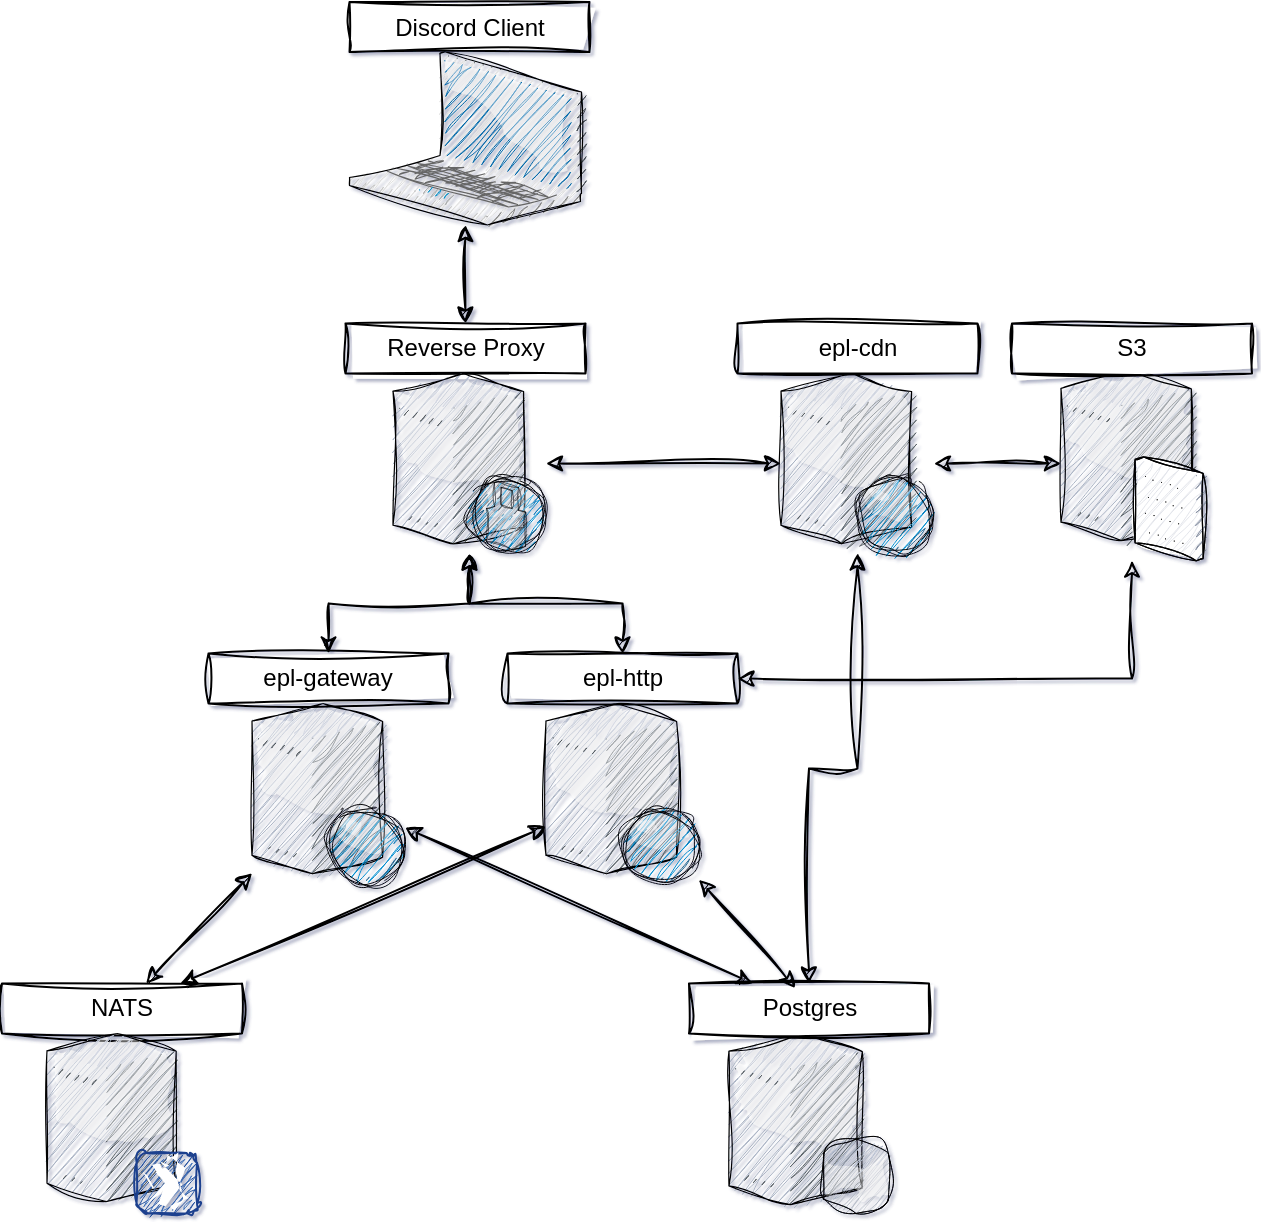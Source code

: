 <mxfile version="24.0.8" type="device">
  <diagram name="Page-1" id="CiE7mDeyJ3wcP-W5cr0o">
    <mxGraphModel dx="1434" dy="820" grid="0" gridSize="10" guides="1" tooltips="1" connect="1" arrows="1" fold="1" page="1" pageScale="1" pageWidth="850" pageHeight="1100" background="none" math="0" shadow="1">
      <root>
        <mxCell id="0" />
        <mxCell id="1" parent="0" />
        <mxCell id="uBDWUF6Y4Qe8-752rZJB-2" value="" style="verticalLabelPosition=bottom;sketch=1;aspect=fixed;html=1;verticalAlign=top;strokeColor=none;align=center;outlineConnect=0;shape=mxgraph.citrix.file_server;curveFitting=1;jiggle=2;" parent="1" vertex="1">
          <mxGeometry x="539.5" y="192.25" width="71" height="97" as="geometry" />
        </mxCell>
        <mxCell id="uBDWUF6Y4Qe8-752rZJB-4" value="" style="verticalLabelPosition=bottom;sketch=1;aspect=fixed;html=1;verticalAlign=top;strokeColor=none;align=center;outlineConnect=0;shape=mxgraph.citrix.web_server;curveFitting=1;jiggle=2;" parent="1" vertex="1">
          <mxGeometry x="135" y="360.75" width="76.5" height="90" as="geometry" />
        </mxCell>
        <mxCell id="uBDWUF6Y4Qe8-752rZJB-6" value="" style="verticalLabelPosition=bottom;sketch=1;aspect=fixed;html=1;verticalAlign=top;strokeColor=none;align=center;outlineConnect=0;shape=mxgraph.citrix.web_server;curveFitting=1;jiggle=2;" parent="1" vertex="1">
          <mxGeometry x="282" y="360.75" width="76.5" height="90" as="geometry" />
        </mxCell>
        <mxCell id="uBDWUF6Y4Qe8-752rZJB-8" style="edgeStyle=orthogonalEdgeStyle;rounded=0;orthogonalLoop=1;jettySize=auto;html=1;shadow=0;startArrow=classic;startFill=1;sketch=1;curveFitting=1;jiggle=2;" parent="1" source="uBDWUF6Y4Qe8-752rZJB-7" target="uBDWUF6Y4Qe8-752rZJB-2" edge="1">
          <mxGeometry relative="1" as="geometry" />
        </mxCell>
        <mxCell id="7VaEzBqmtIyLzrMHQFaV-24" style="edgeStyle=orthogonalEdgeStyle;rounded=0;orthogonalLoop=1;jettySize=auto;html=1;entryX=0.5;entryY=0;entryDx=0;entryDy=0;startArrow=classic;startFill=1;sketch=1;curveFitting=1;jiggle=2;" parent="1" source="uBDWUF6Y4Qe8-752rZJB-7" target="uBDWUF6Y4Qe8-752rZJB-36" edge="1">
          <mxGeometry relative="1" as="geometry" />
        </mxCell>
        <mxCell id="uBDWUF6Y4Qe8-752rZJB-7" value="" style="verticalLabelPosition=bottom;sketch=1;aspect=fixed;html=1;verticalAlign=top;strokeColor=none;align=center;outlineConnect=0;shape=mxgraph.citrix.web_server;curveFitting=1;jiggle=2;" parent="1" vertex="1">
          <mxGeometry x="399.5" y="195.75" width="76.5" height="90" as="geometry" />
        </mxCell>
        <mxCell id="uBDWUF6Y4Qe8-752rZJB-32" style="edgeStyle=orthogonalEdgeStyle;rounded=0;orthogonalLoop=1;jettySize=auto;html=1;startArrow=classic;startFill=1;sketch=1;curveFitting=1;jiggle=2;" parent="1" source="uBDWUF6Y4Qe8-752rZJB-18" target="uBDWUF6Y4Qe8-752rZJB-2" edge="1">
          <mxGeometry relative="1" as="geometry" />
        </mxCell>
        <mxCell id="uBDWUF6Y4Qe8-752rZJB-18" value="&lt;div&gt;epl-http&lt;/div&gt;" style="rounded=0;whiteSpace=wrap;html=1;sketch=1;curveFitting=1;jiggle=2;" parent="1" vertex="1">
          <mxGeometry x="262.75" y="335.75" width="115" height="25" as="geometry" />
        </mxCell>
        <mxCell id="uBDWUF6Y4Qe8-752rZJB-19" value="&lt;div&gt;epl-gateway&lt;/div&gt;" style="rounded=0;whiteSpace=wrap;html=1;sketch=1;curveFitting=1;jiggle=2;" parent="1" vertex="1">
          <mxGeometry x="113.25" y="335.75" width="120" height="25" as="geometry" />
        </mxCell>
        <mxCell id="7VaEzBqmtIyLzrMHQFaV-3" style="edgeStyle=orthogonalEdgeStyle;rounded=0;orthogonalLoop=1;jettySize=auto;html=1;startArrow=classic;startFill=1;sketch=1;curveFitting=1;jiggle=2;" parent="1" source="uBDWUF6Y4Qe8-752rZJB-25" target="uBDWUF6Y4Qe8-752rZJB-41" edge="1">
          <mxGeometry relative="1" as="geometry" />
        </mxCell>
        <mxCell id="uBDWUF6Y4Qe8-752rZJB-25" value="" style="verticalLabelPosition=bottom;sketch=1;aspect=fixed;html=1;verticalAlign=top;strokeColor=none;align=center;outlineConnect=0;shape=mxgraph.citrix.laptop_2;curveFitting=1;jiggle=2;" parent="1" vertex="1">
          <mxGeometry x="183.75" y="35" width="116" height="86.5" as="geometry" />
        </mxCell>
        <mxCell id="uBDWUF6Y4Qe8-752rZJB-33" value="epl-cdn" style="rounded=0;whiteSpace=wrap;html=1;sketch=1;curveFitting=1;jiggle=2;" parent="1" vertex="1">
          <mxGeometry x="377.75" y="170.75" width="120" height="25" as="geometry" />
        </mxCell>
        <mxCell id="uBDWUF6Y4Qe8-752rZJB-34" value="S3" style="rounded=0;whiteSpace=wrap;html=1;sketch=1;curveFitting=1;jiggle=2;" parent="1" vertex="1">
          <mxGeometry x="515" y="170.75" width="120" height="25" as="geometry" />
        </mxCell>
        <mxCell id="uBDWUF6Y4Qe8-752rZJB-35" value="NATS" style="rounded=0;whiteSpace=wrap;html=1;fontStyle=0;sketch=1;curveFitting=1;jiggle=2;" parent="1" vertex="1">
          <mxGeometry x="10" y="500.75" width="120" height="25" as="geometry" />
        </mxCell>
        <mxCell id="uBDWUF6Y4Qe8-752rZJB-39" value="Discord Client" style="rounded=0;whiteSpace=wrap;html=1;sketch=1;curveFitting=1;jiggle=2;" parent="1" vertex="1">
          <mxGeometry x="183.75" y="10" width="120" height="25" as="geometry" />
        </mxCell>
        <mxCell id="7VaEzBqmtIyLzrMHQFaV-6" style="edgeStyle=orthogonalEdgeStyle;rounded=0;orthogonalLoop=1;jettySize=auto;html=1;startArrow=classic;startFill=1;sketch=1;curveFitting=1;jiggle=2;" parent="1" source="7VaEzBqmtIyLzrMHQFaV-9" target="uBDWUF6Y4Qe8-752rZJB-7" edge="1">
          <mxGeometry relative="1" as="geometry">
            <mxPoint x="280" y="240.75" as="sourcePoint" />
          </mxGeometry>
        </mxCell>
        <mxCell id="uBDWUF6Y4Qe8-752rZJB-41" value="Reverse Proxy" style="rounded=0;whiteSpace=wrap;html=1;sketch=1;curveFitting=1;jiggle=2;" parent="1" vertex="1">
          <mxGeometry x="181.75" y="170.75" width="120" height="25" as="geometry" />
        </mxCell>
        <mxCell id="7VaEzBqmtIyLzrMHQFaV-7" value="" style="verticalLabelPosition=bottom;sketch=1;aspect=fixed;html=1;verticalAlign=top;strokeColor=none;align=center;outlineConnect=0;shape=mxgraph.citrix.database_server;curveFitting=1;jiggle=2;" parent="1" vertex="1">
          <mxGeometry x="373.5" y="525.75" width="80" height="90" as="geometry" />
        </mxCell>
        <mxCell id="uBDWUF6Y4Qe8-752rZJB-36" value="Postgres" style="rounded=0;whiteSpace=wrap;html=1;sketch=1;curveFitting=1;jiggle=2;" parent="1" vertex="1">
          <mxGeometry x="353.5" y="500.75" width="120" height="25" as="geometry" />
        </mxCell>
        <mxCell id="7VaEzBqmtIyLzrMHQFaV-11" style="edgeStyle=orthogonalEdgeStyle;rounded=0;orthogonalLoop=1;jettySize=auto;html=1;entryX=0.5;entryY=0;entryDx=0;entryDy=0;startArrow=classic;startFill=1;sketch=1;curveFitting=1;jiggle=2;" parent="1" source="7VaEzBqmtIyLzrMHQFaV-9" target="uBDWUF6Y4Qe8-752rZJB-19" edge="1">
          <mxGeometry relative="1" as="geometry" />
        </mxCell>
        <mxCell id="7VaEzBqmtIyLzrMHQFaV-12" style="edgeStyle=orthogonalEdgeStyle;rounded=0;orthogonalLoop=1;jettySize=auto;html=1;startArrow=classic;startFill=1;sketch=1;curveFitting=1;jiggle=2;" parent="1" source="7VaEzBqmtIyLzrMHQFaV-9" target="uBDWUF6Y4Qe8-752rZJB-18" edge="1">
          <mxGeometry relative="1" as="geometry" />
        </mxCell>
        <mxCell id="7VaEzBqmtIyLzrMHQFaV-9" value="" style="verticalLabelPosition=bottom;sketch=1;aspect=fixed;html=1;verticalAlign=top;strokeColor=none;align=center;outlineConnect=0;shape=mxgraph.citrix.proxy_server;curveFitting=1;jiggle=2;" parent="1" vertex="1">
          <mxGeometry x="205.5" y="195.75" width="76.5" height="90" as="geometry" />
        </mxCell>
        <mxCell id="7VaEzBqmtIyLzrMHQFaV-15" value="" style="verticalLabelPosition=bottom;sketch=1;aspect=fixed;html=1;verticalAlign=top;strokeColor=none;align=center;outlineConnect=0;shape=mxgraph.citrix.merchandising_server;curveFitting=1;jiggle=2;" parent="1" vertex="1">
          <mxGeometry x="32.5" y="525.75" width="75" height="90" as="geometry" />
        </mxCell>
        <mxCell id="7VaEzBqmtIyLzrMHQFaV-19" value="" style="endArrow=classic;html=1;rounded=0;startArrow=classic;startFill=1;endFill=1;sketch=1;curveFitting=1;jiggle=2;" parent="1" source="uBDWUF6Y4Qe8-752rZJB-4" target="uBDWUF6Y4Qe8-752rZJB-35" edge="1">
          <mxGeometry relative="1" as="geometry">
            <mxPoint x="243.25" y="430.75" as="sourcePoint" />
            <mxPoint x="403.25" y="430.75" as="targetPoint" />
          </mxGeometry>
        </mxCell>
        <mxCell id="7VaEzBqmtIyLzrMHQFaV-21" value="" style="endArrow=classic;html=1;rounded=0;startArrow=classic;startFill=1;endFill=1;sketch=1;curveFitting=1;jiggle=2;" parent="1" source="uBDWUF6Y4Qe8-752rZJB-35" target="uBDWUF6Y4Qe8-752rZJB-6" edge="1">
          <mxGeometry relative="1" as="geometry">
            <mxPoint x="243.25" y="430.75" as="sourcePoint" />
            <mxPoint x="403.25" y="430.75" as="targetPoint" />
          </mxGeometry>
        </mxCell>
        <mxCell id="7VaEzBqmtIyLzrMHQFaV-22" value="" style="endArrow=classic;html=1;rounded=0;startArrow=classic;startFill=1;endFill=1;sketch=1;curveFitting=1;jiggle=2;" parent="1" source="uBDWUF6Y4Qe8-752rZJB-4" target="uBDWUF6Y4Qe8-752rZJB-36" edge="1">
          <mxGeometry relative="1" as="geometry">
            <mxPoint x="217.75" y="520.75" as="sourcePoint" />
            <mxPoint x="377.75" y="520.75" as="targetPoint" />
          </mxGeometry>
        </mxCell>
        <mxCell id="7VaEzBqmtIyLzrMHQFaV-23" value="" style="endArrow=classic;html=1;rounded=0;entryX=0.443;entryY=0.091;entryDx=0;entryDy=0;entryPerimeter=0;startArrow=classic;startFill=1;endFill=1;sketch=1;curveFitting=1;jiggle=2;" parent="1" source="uBDWUF6Y4Qe8-752rZJB-6" target="uBDWUF6Y4Qe8-752rZJB-36" edge="1">
          <mxGeometry relative="1" as="geometry">
            <mxPoint x="243.25" y="430.75" as="sourcePoint" />
            <mxPoint x="403.25" y="430.75" as="targetPoint" />
          </mxGeometry>
        </mxCell>
      </root>
    </mxGraphModel>
  </diagram>
</mxfile>
